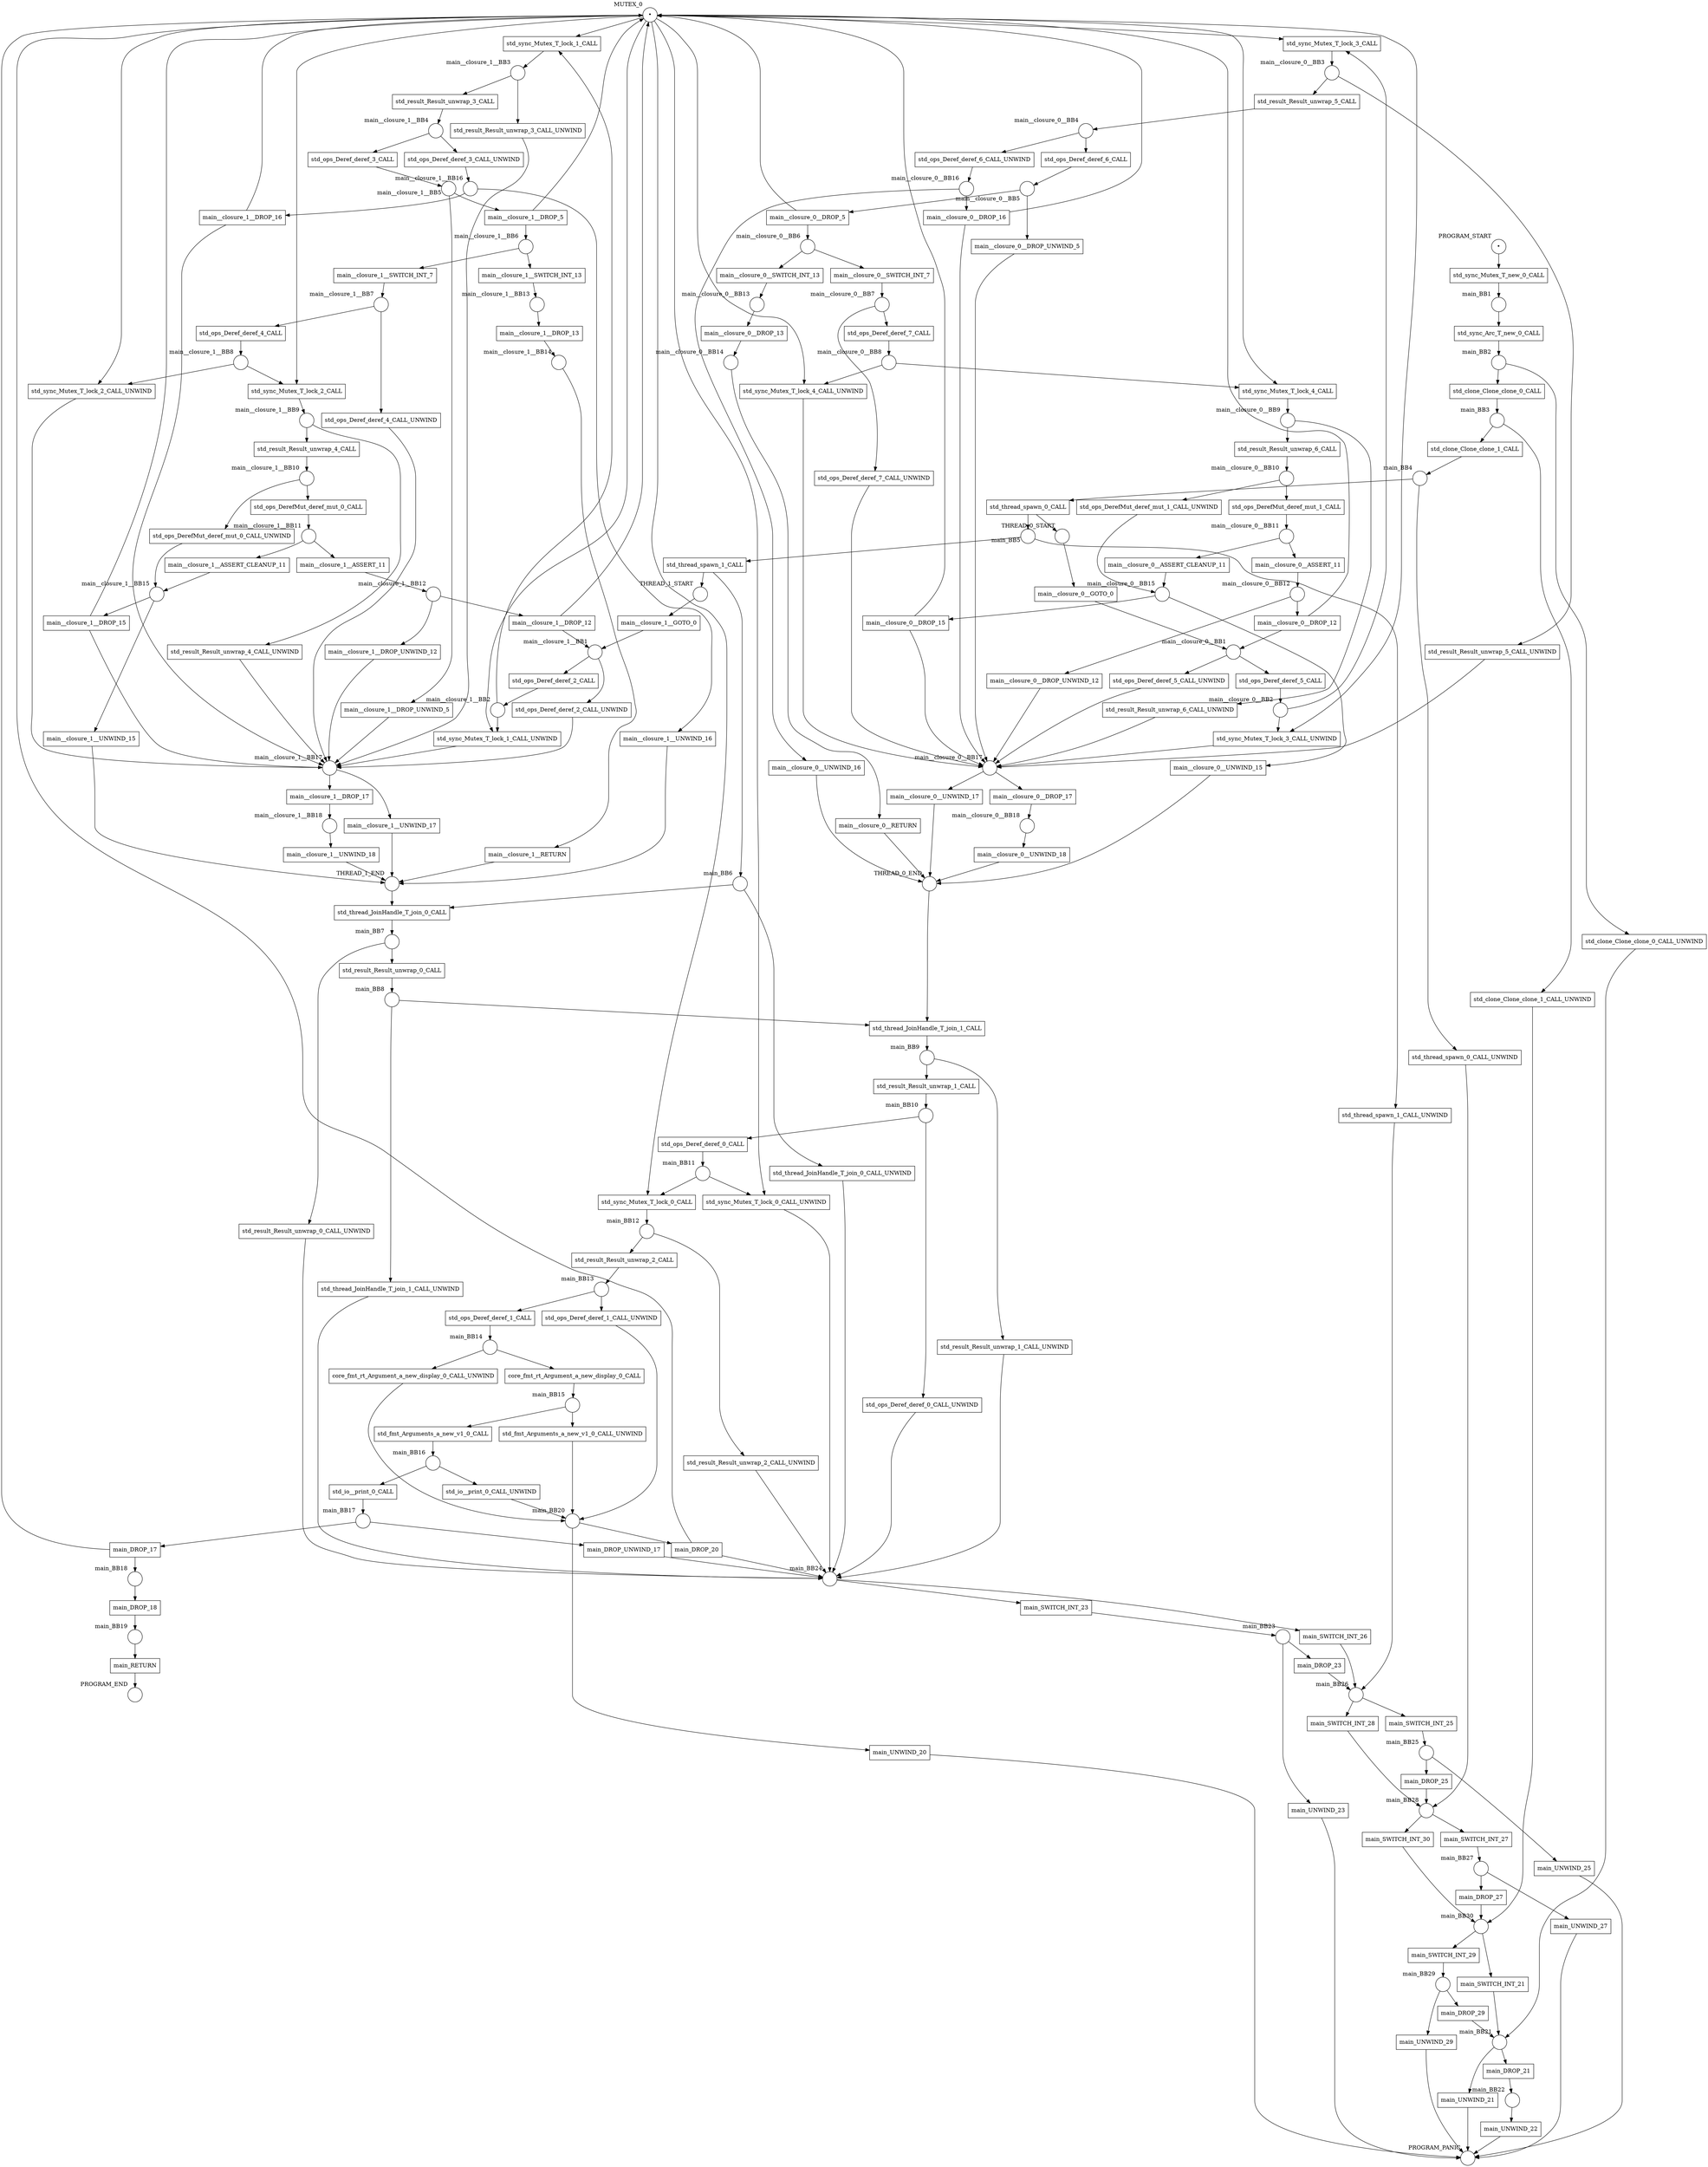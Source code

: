 digraph petrinet {
    MUTEX_0 [shape="circle" xlabel="MUTEX_0" label="•"];
    PROGRAM_END [shape="circle" xlabel="PROGRAM_END" label=""];
    PROGRAM_PANIC [shape="circle" xlabel="PROGRAM_PANIC" label=""];
    PROGRAM_START [shape="circle" xlabel="PROGRAM_START" label="•"];
    THREAD_0_END [shape="circle" xlabel="THREAD_0_END" label=""];
    THREAD_0_START [shape="circle" xlabel="THREAD_0_START" label=""];
    THREAD_1_END [shape="circle" xlabel="THREAD_1_END" label=""];
    THREAD_1_START [shape="circle" xlabel="THREAD_1_START" label=""];
    main_BB1 [shape="circle" xlabel="main_BB1" label=""];
    main_BB10 [shape="circle" xlabel="main_BB10" label=""];
    main_BB11 [shape="circle" xlabel="main_BB11" label=""];
    main_BB12 [shape="circle" xlabel="main_BB12" label=""];
    main_BB13 [shape="circle" xlabel="main_BB13" label=""];
    main_BB14 [shape="circle" xlabel="main_BB14" label=""];
    main_BB15 [shape="circle" xlabel="main_BB15" label=""];
    main_BB16 [shape="circle" xlabel="main_BB16" label=""];
    main_BB17 [shape="circle" xlabel="main_BB17" label=""];
    main_BB18 [shape="circle" xlabel="main_BB18" label=""];
    main_BB19 [shape="circle" xlabel="main_BB19" label=""];
    main_BB2 [shape="circle" xlabel="main_BB2" label=""];
    main_BB20 [shape="circle" xlabel="main_BB20" label=""];
    main_BB21 [shape="circle" xlabel="main_BB21" label=""];
    main_BB22 [shape="circle" xlabel="main_BB22" label=""];
    main_BB23 [shape="circle" xlabel="main_BB23" label=""];
    main_BB24 [shape="circle" xlabel="main_BB24" label=""];
    main_BB25 [shape="circle" xlabel="main_BB25" label=""];
    main_BB26 [shape="circle" xlabel="main_BB26" label=""];
    main_BB27 [shape="circle" xlabel="main_BB27" label=""];
    main_BB28 [shape="circle" xlabel="main_BB28" label=""];
    main_BB29 [shape="circle" xlabel="main_BB29" label=""];
    main_BB3 [shape="circle" xlabel="main_BB3" label=""];
    main_BB30 [shape="circle" xlabel="main_BB30" label=""];
    main_BB4 [shape="circle" xlabel="main_BB4" label=""];
    main_BB5 [shape="circle" xlabel="main_BB5" label=""];
    main_BB6 [shape="circle" xlabel="main_BB6" label=""];
    main_BB7 [shape="circle" xlabel="main_BB7" label=""];
    main_BB8 [shape="circle" xlabel="main_BB8" label=""];
    main_BB9 [shape="circle" xlabel="main_BB9" label=""];
    main__closure_0__BB1 [shape="circle" xlabel="main__closure_0__BB1" label=""];
    main__closure_0__BB10 [shape="circle" xlabel="main__closure_0__BB10" label=""];
    main__closure_0__BB11 [shape="circle" xlabel="main__closure_0__BB11" label=""];
    main__closure_0__BB12 [shape="circle" xlabel="main__closure_0__BB12" label=""];
    main__closure_0__BB13 [shape="circle" xlabel="main__closure_0__BB13" label=""];
    main__closure_0__BB14 [shape="circle" xlabel="main__closure_0__BB14" label=""];
    main__closure_0__BB15 [shape="circle" xlabel="main__closure_0__BB15" label=""];
    main__closure_0__BB16 [shape="circle" xlabel="main__closure_0__BB16" label=""];
    main__closure_0__BB17 [shape="circle" xlabel="main__closure_0__BB17" label=""];
    main__closure_0__BB18 [shape="circle" xlabel="main__closure_0__BB18" label=""];
    main__closure_0__BB2 [shape="circle" xlabel="main__closure_0__BB2" label=""];
    main__closure_0__BB3 [shape="circle" xlabel="main__closure_0__BB3" label=""];
    main__closure_0__BB4 [shape="circle" xlabel="main__closure_0__BB4" label=""];
    main__closure_0__BB5 [shape="circle" xlabel="main__closure_0__BB5" label=""];
    main__closure_0__BB6 [shape="circle" xlabel="main__closure_0__BB6" label=""];
    main__closure_0__BB7 [shape="circle" xlabel="main__closure_0__BB7" label=""];
    main__closure_0__BB8 [shape="circle" xlabel="main__closure_0__BB8" label=""];
    main__closure_0__BB9 [shape="circle" xlabel="main__closure_0__BB9" label=""];
    main__closure_1__BB1 [shape="circle" xlabel="main__closure_1__BB1" label=""];
    main__closure_1__BB10 [shape="circle" xlabel="main__closure_1__BB10" label=""];
    main__closure_1__BB11 [shape="circle" xlabel="main__closure_1__BB11" label=""];
    main__closure_1__BB12 [shape="circle" xlabel="main__closure_1__BB12" label=""];
    main__closure_1__BB13 [shape="circle" xlabel="main__closure_1__BB13" label=""];
    main__closure_1__BB14 [shape="circle" xlabel="main__closure_1__BB14" label=""];
    main__closure_1__BB15 [shape="circle" xlabel="main__closure_1__BB15" label=""];
    main__closure_1__BB16 [shape="circle" xlabel="main__closure_1__BB16" label=""];
    main__closure_1__BB17 [shape="circle" xlabel="main__closure_1__BB17" label=""];
    main__closure_1__BB18 [shape="circle" xlabel="main__closure_1__BB18" label=""];
    main__closure_1__BB2 [shape="circle" xlabel="main__closure_1__BB2" label=""];
    main__closure_1__BB3 [shape="circle" xlabel="main__closure_1__BB3" label=""];
    main__closure_1__BB4 [shape="circle" xlabel="main__closure_1__BB4" label=""];
    main__closure_1__BB5 [shape="circle" xlabel="main__closure_1__BB5" label=""];
    main__closure_1__BB6 [shape="circle" xlabel="main__closure_1__BB6" label=""];
    main__closure_1__BB7 [shape="circle" xlabel="main__closure_1__BB7" label=""];
    main__closure_1__BB8 [shape="circle" xlabel="main__closure_1__BB8" label=""];
    main__closure_1__BB9 [shape="circle" xlabel="main__closure_1__BB9" label=""];
    core_fmt_rt_Argument_a_new_display_0_CALL [shape="box" xlabel="" label="core_fmt_rt_Argument_a_new_display_0_CALL"];
    core_fmt_rt_Argument_a_new_display_0_CALL_UNWIND [shape="box" xlabel="" label="core_fmt_rt_Argument_a_new_display_0_CALL_UNWIND"];
    main_DROP_17 [shape="box" xlabel="" label="main_DROP_17"];
    main_DROP_18 [shape="box" xlabel="" label="main_DROP_18"];
    main_DROP_20 [shape="box" xlabel="" label="main_DROP_20"];
    main_DROP_21 [shape="box" xlabel="" label="main_DROP_21"];
    main_DROP_23 [shape="box" xlabel="" label="main_DROP_23"];
    main_DROP_25 [shape="box" xlabel="" label="main_DROP_25"];
    main_DROP_27 [shape="box" xlabel="" label="main_DROP_27"];
    main_DROP_29 [shape="box" xlabel="" label="main_DROP_29"];
    main_DROP_UNWIND_17 [shape="box" xlabel="" label="main_DROP_UNWIND_17"];
    main_RETURN [shape="box" xlabel="" label="main_RETURN"];
    main_SWITCH_INT_21 [shape="box" xlabel="" label="main_SWITCH_INT_21"];
    main_SWITCH_INT_23 [shape="box" xlabel="" label="main_SWITCH_INT_23"];
    main_SWITCH_INT_25 [shape="box" xlabel="" label="main_SWITCH_INT_25"];
    main_SWITCH_INT_26 [shape="box" xlabel="" label="main_SWITCH_INT_26"];
    main_SWITCH_INT_27 [shape="box" xlabel="" label="main_SWITCH_INT_27"];
    main_SWITCH_INT_28 [shape="box" xlabel="" label="main_SWITCH_INT_28"];
    main_SWITCH_INT_29 [shape="box" xlabel="" label="main_SWITCH_INT_29"];
    main_SWITCH_INT_30 [shape="box" xlabel="" label="main_SWITCH_INT_30"];
    main_UNWIND_20 [shape="box" xlabel="" label="main_UNWIND_20"];
    main_UNWIND_21 [shape="box" xlabel="" label="main_UNWIND_21"];
    main_UNWIND_22 [shape="box" xlabel="" label="main_UNWIND_22"];
    main_UNWIND_23 [shape="box" xlabel="" label="main_UNWIND_23"];
    main_UNWIND_25 [shape="box" xlabel="" label="main_UNWIND_25"];
    main_UNWIND_27 [shape="box" xlabel="" label="main_UNWIND_27"];
    main_UNWIND_29 [shape="box" xlabel="" label="main_UNWIND_29"];
    main__closure_0__ASSERT_11 [shape="box" xlabel="" label="main__closure_0__ASSERT_11"];
    main__closure_0__ASSERT_CLEANUP_11 [shape="box" xlabel="" label="main__closure_0__ASSERT_CLEANUP_11"];
    main__closure_0__DROP_12 [shape="box" xlabel="" label="main__closure_0__DROP_12"];
    main__closure_0__DROP_13 [shape="box" xlabel="" label="main__closure_0__DROP_13"];
    main__closure_0__DROP_15 [shape="box" xlabel="" label="main__closure_0__DROP_15"];
    main__closure_0__DROP_16 [shape="box" xlabel="" label="main__closure_0__DROP_16"];
    main__closure_0__DROP_17 [shape="box" xlabel="" label="main__closure_0__DROP_17"];
    main__closure_0__DROP_5 [shape="box" xlabel="" label="main__closure_0__DROP_5"];
    main__closure_0__DROP_UNWIND_12 [shape="box" xlabel="" label="main__closure_0__DROP_UNWIND_12"];
    main__closure_0__DROP_UNWIND_5 [shape="box" xlabel="" label="main__closure_0__DROP_UNWIND_5"];
    main__closure_0__GOTO_0 [shape="box" xlabel="" label="main__closure_0__GOTO_0"];
    main__closure_0__RETURN [shape="box" xlabel="" label="main__closure_0__RETURN"];
    main__closure_0__SWITCH_INT_13 [shape="box" xlabel="" label="main__closure_0__SWITCH_INT_13"];
    main__closure_0__SWITCH_INT_7 [shape="box" xlabel="" label="main__closure_0__SWITCH_INT_7"];
    main__closure_0__UNWIND_15 [shape="box" xlabel="" label="main__closure_0__UNWIND_15"];
    main__closure_0__UNWIND_16 [shape="box" xlabel="" label="main__closure_0__UNWIND_16"];
    main__closure_0__UNWIND_17 [shape="box" xlabel="" label="main__closure_0__UNWIND_17"];
    main__closure_0__UNWIND_18 [shape="box" xlabel="" label="main__closure_0__UNWIND_18"];
    main__closure_1__ASSERT_11 [shape="box" xlabel="" label="main__closure_1__ASSERT_11"];
    main__closure_1__ASSERT_CLEANUP_11 [shape="box" xlabel="" label="main__closure_1__ASSERT_CLEANUP_11"];
    main__closure_1__DROP_12 [shape="box" xlabel="" label="main__closure_1__DROP_12"];
    main__closure_1__DROP_13 [shape="box" xlabel="" label="main__closure_1__DROP_13"];
    main__closure_1__DROP_15 [shape="box" xlabel="" label="main__closure_1__DROP_15"];
    main__closure_1__DROP_16 [shape="box" xlabel="" label="main__closure_1__DROP_16"];
    main__closure_1__DROP_17 [shape="box" xlabel="" label="main__closure_1__DROP_17"];
    main__closure_1__DROP_5 [shape="box" xlabel="" label="main__closure_1__DROP_5"];
    main__closure_1__DROP_UNWIND_12 [shape="box" xlabel="" label="main__closure_1__DROP_UNWIND_12"];
    main__closure_1__DROP_UNWIND_5 [shape="box" xlabel="" label="main__closure_1__DROP_UNWIND_5"];
    main__closure_1__GOTO_0 [shape="box" xlabel="" label="main__closure_1__GOTO_0"];
    main__closure_1__RETURN [shape="box" xlabel="" label="main__closure_1__RETURN"];
    main__closure_1__SWITCH_INT_13 [shape="box" xlabel="" label="main__closure_1__SWITCH_INT_13"];
    main__closure_1__SWITCH_INT_7 [shape="box" xlabel="" label="main__closure_1__SWITCH_INT_7"];
    main__closure_1__UNWIND_15 [shape="box" xlabel="" label="main__closure_1__UNWIND_15"];
    main__closure_1__UNWIND_16 [shape="box" xlabel="" label="main__closure_1__UNWIND_16"];
    main__closure_1__UNWIND_17 [shape="box" xlabel="" label="main__closure_1__UNWIND_17"];
    main__closure_1__UNWIND_18 [shape="box" xlabel="" label="main__closure_1__UNWIND_18"];
    std_clone_Clone_clone_0_CALL [shape="box" xlabel="" label="std_clone_Clone_clone_0_CALL"];
    std_clone_Clone_clone_0_CALL_UNWIND [shape="box" xlabel="" label="std_clone_Clone_clone_0_CALL_UNWIND"];
    std_clone_Clone_clone_1_CALL [shape="box" xlabel="" label="std_clone_Clone_clone_1_CALL"];
    std_clone_Clone_clone_1_CALL_UNWIND [shape="box" xlabel="" label="std_clone_Clone_clone_1_CALL_UNWIND"];
    std_fmt_Arguments_a_new_v1_0_CALL [shape="box" xlabel="" label="std_fmt_Arguments_a_new_v1_0_CALL"];
    std_fmt_Arguments_a_new_v1_0_CALL_UNWIND [shape="box" xlabel="" label="std_fmt_Arguments_a_new_v1_0_CALL_UNWIND"];
    std_io__print_0_CALL [shape="box" xlabel="" label="std_io__print_0_CALL"];
    std_io__print_0_CALL_UNWIND [shape="box" xlabel="" label="std_io__print_0_CALL_UNWIND"];
    std_ops_DerefMut_deref_mut_0_CALL [shape="box" xlabel="" label="std_ops_DerefMut_deref_mut_0_CALL"];
    std_ops_DerefMut_deref_mut_0_CALL_UNWIND [shape="box" xlabel="" label="std_ops_DerefMut_deref_mut_0_CALL_UNWIND"];
    std_ops_DerefMut_deref_mut_1_CALL [shape="box" xlabel="" label="std_ops_DerefMut_deref_mut_1_CALL"];
    std_ops_DerefMut_deref_mut_1_CALL_UNWIND [shape="box" xlabel="" label="std_ops_DerefMut_deref_mut_1_CALL_UNWIND"];
    std_ops_Deref_deref_0_CALL [shape="box" xlabel="" label="std_ops_Deref_deref_0_CALL"];
    std_ops_Deref_deref_0_CALL_UNWIND [shape="box" xlabel="" label="std_ops_Deref_deref_0_CALL_UNWIND"];
    std_ops_Deref_deref_1_CALL [shape="box" xlabel="" label="std_ops_Deref_deref_1_CALL"];
    std_ops_Deref_deref_1_CALL_UNWIND [shape="box" xlabel="" label="std_ops_Deref_deref_1_CALL_UNWIND"];
    std_ops_Deref_deref_2_CALL [shape="box" xlabel="" label="std_ops_Deref_deref_2_CALL"];
    std_ops_Deref_deref_2_CALL_UNWIND [shape="box" xlabel="" label="std_ops_Deref_deref_2_CALL_UNWIND"];
    std_ops_Deref_deref_3_CALL [shape="box" xlabel="" label="std_ops_Deref_deref_3_CALL"];
    std_ops_Deref_deref_3_CALL_UNWIND [shape="box" xlabel="" label="std_ops_Deref_deref_3_CALL_UNWIND"];
    std_ops_Deref_deref_4_CALL [shape="box" xlabel="" label="std_ops_Deref_deref_4_CALL"];
    std_ops_Deref_deref_4_CALL_UNWIND [shape="box" xlabel="" label="std_ops_Deref_deref_4_CALL_UNWIND"];
    std_ops_Deref_deref_5_CALL [shape="box" xlabel="" label="std_ops_Deref_deref_5_CALL"];
    std_ops_Deref_deref_5_CALL_UNWIND [shape="box" xlabel="" label="std_ops_Deref_deref_5_CALL_UNWIND"];
    std_ops_Deref_deref_6_CALL [shape="box" xlabel="" label="std_ops_Deref_deref_6_CALL"];
    std_ops_Deref_deref_6_CALL_UNWIND [shape="box" xlabel="" label="std_ops_Deref_deref_6_CALL_UNWIND"];
    std_ops_Deref_deref_7_CALL [shape="box" xlabel="" label="std_ops_Deref_deref_7_CALL"];
    std_ops_Deref_deref_7_CALL_UNWIND [shape="box" xlabel="" label="std_ops_Deref_deref_7_CALL_UNWIND"];
    std_result_Result_unwrap_0_CALL [shape="box" xlabel="" label="std_result_Result_unwrap_0_CALL"];
    std_result_Result_unwrap_0_CALL_UNWIND [shape="box" xlabel="" label="std_result_Result_unwrap_0_CALL_UNWIND"];
    std_result_Result_unwrap_1_CALL [shape="box" xlabel="" label="std_result_Result_unwrap_1_CALL"];
    std_result_Result_unwrap_1_CALL_UNWIND [shape="box" xlabel="" label="std_result_Result_unwrap_1_CALL_UNWIND"];
    std_result_Result_unwrap_2_CALL [shape="box" xlabel="" label="std_result_Result_unwrap_2_CALL"];
    std_result_Result_unwrap_2_CALL_UNWIND [shape="box" xlabel="" label="std_result_Result_unwrap_2_CALL_UNWIND"];
    std_result_Result_unwrap_3_CALL [shape="box" xlabel="" label="std_result_Result_unwrap_3_CALL"];
    std_result_Result_unwrap_3_CALL_UNWIND [shape="box" xlabel="" label="std_result_Result_unwrap_3_CALL_UNWIND"];
    std_result_Result_unwrap_4_CALL [shape="box" xlabel="" label="std_result_Result_unwrap_4_CALL"];
    std_result_Result_unwrap_4_CALL_UNWIND [shape="box" xlabel="" label="std_result_Result_unwrap_4_CALL_UNWIND"];
    std_result_Result_unwrap_5_CALL [shape="box" xlabel="" label="std_result_Result_unwrap_5_CALL"];
    std_result_Result_unwrap_5_CALL_UNWIND [shape="box" xlabel="" label="std_result_Result_unwrap_5_CALL_UNWIND"];
    std_result_Result_unwrap_6_CALL [shape="box" xlabel="" label="std_result_Result_unwrap_6_CALL"];
    std_result_Result_unwrap_6_CALL_UNWIND [shape="box" xlabel="" label="std_result_Result_unwrap_6_CALL_UNWIND"];
    std_sync_Arc_T_new_0_CALL [shape="box" xlabel="" label="std_sync_Arc_T_new_0_CALL"];
    std_sync_Mutex_T_lock_0_CALL [shape="box" xlabel="" label="std_sync_Mutex_T_lock_0_CALL"];
    std_sync_Mutex_T_lock_0_CALL_UNWIND [shape="box" xlabel="" label="std_sync_Mutex_T_lock_0_CALL_UNWIND"];
    std_sync_Mutex_T_lock_1_CALL [shape="box" xlabel="" label="std_sync_Mutex_T_lock_1_CALL"];
    std_sync_Mutex_T_lock_1_CALL_UNWIND [shape="box" xlabel="" label="std_sync_Mutex_T_lock_1_CALL_UNWIND"];
    std_sync_Mutex_T_lock_2_CALL [shape="box" xlabel="" label="std_sync_Mutex_T_lock_2_CALL"];
    std_sync_Mutex_T_lock_2_CALL_UNWIND [shape="box" xlabel="" label="std_sync_Mutex_T_lock_2_CALL_UNWIND"];
    std_sync_Mutex_T_lock_3_CALL [shape="box" xlabel="" label="std_sync_Mutex_T_lock_3_CALL"];
    std_sync_Mutex_T_lock_3_CALL_UNWIND [shape="box" xlabel="" label="std_sync_Mutex_T_lock_3_CALL_UNWIND"];
    std_sync_Mutex_T_lock_4_CALL [shape="box" xlabel="" label="std_sync_Mutex_T_lock_4_CALL"];
    std_sync_Mutex_T_lock_4_CALL_UNWIND [shape="box" xlabel="" label="std_sync_Mutex_T_lock_4_CALL_UNWIND"];
    std_sync_Mutex_T_new_0_CALL [shape="box" xlabel="" label="std_sync_Mutex_T_new_0_CALL"];
    std_thread_JoinHandle_T_join_0_CALL [shape="box" xlabel="" label="std_thread_JoinHandle_T_join_0_CALL"];
    std_thread_JoinHandle_T_join_0_CALL_UNWIND [shape="box" xlabel="" label="std_thread_JoinHandle_T_join_0_CALL_UNWIND"];
    std_thread_JoinHandle_T_join_1_CALL [shape="box" xlabel="" label="std_thread_JoinHandle_T_join_1_CALL"];
    std_thread_JoinHandle_T_join_1_CALL_UNWIND [shape="box" xlabel="" label="std_thread_JoinHandle_T_join_1_CALL_UNWIND"];
    std_thread_spawn_0_CALL [shape="box" xlabel="" label="std_thread_spawn_0_CALL"];
    std_thread_spawn_0_CALL_UNWIND [shape="box" xlabel="" label="std_thread_spawn_0_CALL_UNWIND"];
    std_thread_spawn_1_CALL [shape="box" xlabel="" label="std_thread_spawn_1_CALL"];
    std_thread_spawn_1_CALL_UNWIND [shape="box" xlabel="" label="std_thread_spawn_1_CALL_UNWIND"];
    MUTEX_0 -> std_sync_Mutex_T_lock_0_CALL;
    MUTEX_0 -> std_sync_Mutex_T_lock_0_CALL_UNWIND;
    MUTEX_0 -> std_sync_Mutex_T_lock_1_CALL;
    MUTEX_0 -> std_sync_Mutex_T_lock_1_CALL_UNWIND;
    MUTEX_0 -> std_sync_Mutex_T_lock_2_CALL;
    MUTEX_0 -> std_sync_Mutex_T_lock_2_CALL_UNWIND;
    MUTEX_0 -> std_sync_Mutex_T_lock_3_CALL;
    MUTEX_0 -> std_sync_Mutex_T_lock_3_CALL_UNWIND;
    MUTEX_0 -> std_sync_Mutex_T_lock_4_CALL;
    MUTEX_0 -> std_sync_Mutex_T_lock_4_CALL_UNWIND;
    PROGRAM_START -> std_sync_Mutex_T_new_0_CALL;
    THREAD_0_END -> std_thread_JoinHandle_T_join_1_CALL;
    THREAD_0_START -> main__closure_0__GOTO_0;
    THREAD_1_END -> std_thread_JoinHandle_T_join_0_CALL;
    THREAD_1_START -> main__closure_1__GOTO_0;
    main_BB1 -> std_sync_Arc_T_new_0_CALL;
    main_BB10 -> std_ops_Deref_deref_0_CALL;
    main_BB10 -> std_ops_Deref_deref_0_CALL_UNWIND;
    main_BB11 -> std_sync_Mutex_T_lock_0_CALL;
    main_BB11 -> std_sync_Mutex_T_lock_0_CALL_UNWIND;
    main_BB12 -> std_result_Result_unwrap_2_CALL;
    main_BB12 -> std_result_Result_unwrap_2_CALL_UNWIND;
    main_BB13 -> std_ops_Deref_deref_1_CALL;
    main_BB13 -> std_ops_Deref_deref_1_CALL_UNWIND;
    main_BB14 -> core_fmt_rt_Argument_a_new_display_0_CALL;
    main_BB14 -> core_fmt_rt_Argument_a_new_display_0_CALL_UNWIND;
    main_BB15 -> std_fmt_Arguments_a_new_v1_0_CALL;
    main_BB15 -> std_fmt_Arguments_a_new_v1_0_CALL_UNWIND;
    main_BB16 -> std_io__print_0_CALL;
    main_BB16 -> std_io__print_0_CALL_UNWIND;
    main_BB17 -> main_DROP_17;
    main_BB17 -> main_DROP_UNWIND_17;
    main_BB18 -> main_DROP_18;
    main_BB19 -> main_RETURN;
    main_BB2 -> std_clone_Clone_clone_0_CALL;
    main_BB2 -> std_clone_Clone_clone_0_CALL_UNWIND;
    main_BB20 -> main_DROP_20;
    main_BB20 -> main_UNWIND_20;
    main_BB21 -> main_DROP_21;
    main_BB21 -> main_UNWIND_21;
    main_BB22 -> main_UNWIND_22;
    main_BB23 -> main_DROP_23;
    main_BB23 -> main_UNWIND_23;
    main_BB24 -> main_SWITCH_INT_23;
    main_BB24 -> main_SWITCH_INT_26;
    main_BB25 -> main_DROP_25;
    main_BB25 -> main_UNWIND_25;
    main_BB26 -> main_SWITCH_INT_25;
    main_BB26 -> main_SWITCH_INT_28;
    main_BB27 -> main_DROP_27;
    main_BB27 -> main_UNWIND_27;
    main_BB28 -> main_SWITCH_INT_27;
    main_BB28 -> main_SWITCH_INT_30;
    main_BB29 -> main_DROP_29;
    main_BB29 -> main_UNWIND_29;
    main_BB3 -> std_clone_Clone_clone_1_CALL;
    main_BB3 -> std_clone_Clone_clone_1_CALL_UNWIND;
    main_BB30 -> main_SWITCH_INT_21;
    main_BB30 -> main_SWITCH_INT_29;
    main_BB4 -> std_thread_spawn_0_CALL;
    main_BB4 -> std_thread_spawn_0_CALL_UNWIND;
    main_BB5 -> std_thread_spawn_1_CALL;
    main_BB5 -> std_thread_spawn_1_CALL_UNWIND;
    main_BB6 -> std_thread_JoinHandle_T_join_0_CALL;
    main_BB6 -> std_thread_JoinHandle_T_join_0_CALL_UNWIND;
    main_BB7 -> std_result_Result_unwrap_0_CALL;
    main_BB7 -> std_result_Result_unwrap_0_CALL_UNWIND;
    main_BB8 -> std_thread_JoinHandle_T_join_1_CALL;
    main_BB8 -> std_thread_JoinHandle_T_join_1_CALL_UNWIND;
    main_BB9 -> std_result_Result_unwrap_1_CALL;
    main_BB9 -> std_result_Result_unwrap_1_CALL_UNWIND;
    main__closure_0__BB1 -> std_ops_Deref_deref_5_CALL;
    main__closure_0__BB1 -> std_ops_Deref_deref_5_CALL_UNWIND;
    main__closure_0__BB10 -> std_ops_DerefMut_deref_mut_1_CALL;
    main__closure_0__BB10 -> std_ops_DerefMut_deref_mut_1_CALL_UNWIND;
    main__closure_0__BB11 -> main__closure_0__ASSERT_11;
    main__closure_0__BB11 -> main__closure_0__ASSERT_CLEANUP_11;
    main__closure_0__BB12 -> main__closure_0__DROP_12;
    main__closure_0__BB12 -> main__closure_0__DROP_UNWIND_12;
    main__closure_0__BB13 -> main__closure_0__DROP_13;
    main__closure_0__BB14 -> main__closure_0__RETURN;
    main__closure_0__BB15 -> main__closure_0__DROP_15;
    main__closure_0__BB15 -> main__closure_0__UNWIND_15;
    main__closure_0__BB16 -> main__closure_0__DROP_16;
    main__closure_0__BB16 -> main__closure_0__UNWIND_16;
    main__closure_0__BB17 -> main__closure_0__DROP_17;
    main__closure_0__BB17 -> main__closure_0__UNWIND_17;
    main__closure_0__BB18 -> main__closure_0__UNWIND_18;
    main__closure_0__BB2 -> std_sync_Mutex_T_lock_3_CALL;
    main__closure_0__BB2 -> std_sync_Mutex_T_lock_3_CALL_UNWIND;
    main__closure_0__BB3 -> std_result_Result_unwrap_5_CALL;
    main__closure_0__BB3 -> std_result_Result_unwrap_5_CALL_UNWIND;
    main__closure_0__BB4 -> std_ops_Deref_deref_6_CALL;
    main__closure_0__BB4 -> std_ops_Deref_deref_6_CALL_UNWIND;
    main__closure_0__BB5 -> main__closure_0__DROP_5;
    main__closure_0__BB5 -> main__closure_0__DROP_UNWIND_5;
    main__closure_0__BB6 -> main__closure_0__SWITCH_INT_13;
    main__closure_0__BB6 -> main__closure_0__SWITCH_INT_7;
    main__closure_0__BB7 -> std_ops_Deref_deref_7_CALL;
    main__closure_0__BB7 -> std_ops_Deref_deref_7_CALL_UNWIND;
    main__closure_0__BB8 -> std_sync_Mutex_T_lock_4_CALL;
    main__closure_0__BB8 -> std_sync_Mutex_T_lock_4_CALL_UNWIND;
    main__closure_0__BB9 -> std_result_Result_unwrap_6_CALL;
    main__closure_0__BB9 -> std_result_Result_unwrap_6_CALL_UNWIND;
    main__closure_1__BB1 -> std_ops_Deref_deref_2_CALL;
    main__closure_1__BB1 -> std_ops_Deref_deref_2_CALL_UNWIND;
    main__closure_1__BB10 -> std_ops_DerefMut_deref_mut_0_CALL;
    main__closure_1__BB10 -> std_ops_DerefMut_deref_mut_0_CALL_UNWIND;
    main__closure_1__BB11 -> main__closure_1__ASSERT_11;
    main__closure_1__BB11 -> main__closure_1__ASSERT_CLEANUP_11;
    main__closure_1__BB12 -> main__closure_1__DROP_12;
    main__closure_1__BB12 -> main__closure_1__DROP_UNWIND_12;
    main__closure_1__BB13 -> main__closure_1__DROP_13;
    main__closure_1__BB14 -> main__closure_1__RETURN;
    main__closure_1__BB15 -> main__closure_1__DROP_15;
    main__closure_1__BB15 -> main__closure_1__UNWIND_15;
    main__closure_1__BB16 -> main__closure_1__DROP_16;
    main__closure_1__BB16 -> main__closure_1__UNWIND_16;
    main__closure_1__BB17 -> main__closure_1__DROP_17;
    main__closure_1__BB17 -> main__closure_1__UNWIND_17;
    main__closure_1__BB18 -> main__closure_1__UNWIND_18;
    main__closure_1__BB2 -> std_sync_Mutex_T_lock_1_CALL;
    main__closure_1__BB2 -> std_sync_Mutex_T_lock_1_CALL_UNWIND;
    main__closure_1__BB3 -> std_result_Result_unwrap_3_CALL;
    main__closure_1__BB3 -> std_result_Result_unwrap_3_CALL_UNWIND;
    main__closure_1__BB4 -> std_ops_Deref_deref_3_CALL;
    main__closure_1__BB4 -> std_ops_Deref_deref_3_CALL_UNWIND;
    main__closure_1__BB5 -> main__closure_1__DROP_5;
    main__closure_1__BB5 -> main__closure_1__DROP_UNWIND_5;
    main__closure_1__BB6 -> main__closure_1__SWITCH_INT_13;
    main__closure_1__BB6 -> main__closure_1__SWITCH_INT_7;
    main__closure_1__BB7 -> std_ops_Deref_deref_4_CALL;
    main__closure_1__BB7 -> std_ops_Deref_deref_4_CALL_UNWIND;
    main__closure_1__BB8 -> std_sync_Mutex_T_lock_2_CALL;
    main__closure_1__BB8 -> std_sync_Mutex_T_lock_2_CALL_UNWIND;
    main__closure_1__BB9 -> std_result_Result_unwrap_4_CALL;
    main__closure_1__BB9 -> std_result_Result_unwrap_4_CALL_UNWIND;
    core_fmt_rt_Argument_a_new_display_0_CALL -> main_BB15;
    core_fmt_rt_Argument_a_new_display_0_CALL_UNWIND -> main_BB20;
    main_DROP_17 -> MUTEX_0;
    main_DROP_17 -> main_BB18;
    main_DROP_18 -> main_BB19;
    main_DROP_20 -> MUTEX_0;
    main_DROP_20 -> main_BB24;
    main_DROP_21 -> main_BB22;
    main_DROP_23 -> main_BB26;
    main_DROP_25 -> main_BB28;
    main_DROP_27 -> main_BB30;
    main_DROP_29 -> main_BB21;
    main_DROP_UNWIND_17 -> main_BB24;
    main_RETURN -> PROGRAM_END;
    main_SWITCH_INT_21 -> main_BB21;
    main_SWITCH_INT_23 -> main_BB23;
    main_SWITCH_INT_25 -> main_BB25;
    main_SWITCH_INT_26 -> main_BB26;
    main_SWITCH_INT_27 -> main_BB27;
    main_SWITCH_INT_28 -> main_BB28;
    main_SWITCH_INT_29 -> main_BB29;
    main_SWITCH_INT_30 -> main_BB30;
    main_UNWIND_20 -> PROGRAM_PANIC;
    main_UNWIND_21 -> PROGRAM_PANIC;
    main_UNWIND_22 -> PROGRAM_PANIC;
    main_UNWIND_23 -> PROGRAM_PANIC;
    main_UNWIND_25 -> PROGRAM_PANIC;
    main_UNWIND_27 -> PROGRAM_PANIC;
    main_UNWIND_29 -> PROGRAM_PANIC;
    main__closure_0__ASSERT_11 -> main__closure_0__BB12;
    main__closure_0__ASSERT_CLEANUP_11 -> main__closure_0__BB15;
    main__closure_0__DROP_12 -> MUTEX_0;
    main__closure_0__DROP_12 -> main__closure_0__BB1;
    main__closure_0__DROP_13 -> main__closure_0__BB14;
    main__closure_0__DROP_15 -> MUTEX_0;
    main__closure_0__DROP_15 -> main__closure_0__BB17;
    main__closure_0__DROP_16 -> MUTEX_0;
    main__closure_0__DROP_16 -> main__closure_0__BB17;
    main__closure_0__DROP_17 -> main__closure_0__BB18;
    main__closure_0__DROP_5 -> MUTEX_0;
    main__closure_0__DROP_5 -> main__closure_0__BB6;
    main__closure_0__DROP_UNWIND_12 -> main__closure_0__BB17;
    main__closure_0__DROP_UNWIND_5 -> main__closure_0__BB17;
    main__closure_0__GOTO_0 -> main__closure_0__BB1;
    main__closure_0__RETURN -> THREAD_0_END;
    main__closure_0__SWITCH_INT_13 -> main__closure_0__BB13;
    main__closure_0__SWITCH_INT_7 -> main__closure_0__BB7;
    main__closure_0__UNWIND_15 -> THREAD_0_END;
    main__closure_0__UNWIND_16 -> THREAD_0_END;
    main__closure_0__UNWIND_17 -> THREAD_0_END;
    main__closure_0__UNWIND_18 -> THREAD_0_END;
    main__closure_1__ASSERT_11 -> main__closure_1__BB12;
    main__closure_1__ASSERT_CLEANUP_11 -> main__closure_1__BB15;
    main__closure_1__DROP_12 -> MUTEX_0;
    main__closure_1__DROP_12 -> main__closure_1__BB1;
    main__closure_1__DROP_13 -> main__closure_1__BB14;
    main__closure_1__DROP_15 -> MUTEX_0;
    main__closure_1__DROP_15 -> main__closure_1__BB17;
    main__closure_1__DROP_16 -> MUTEX_0;
    main__closure_1__DROP_16 -> main__closure_1__BB17;
    main__closure_1__DROP_17 -> main__closure_1__BB18;
    main__closure_1__DROP_5 -> MUTEX_0;
    main__closure_1__DROP_5 -> main__closure_1__BB6;
    main__closure_1__DROP_UNWIND_12 -> main__closure_1__BB17;
    main__closure_1__DROP_UNWIND_5 -> main__closure_1__BB17;
    main__closure_1__GOTO_0 -> main__closure_1__BB1;
    main__closure_1__RETURN -> THREAD_1_END;
    main__closure_1__SWITCH_INT_13 -> main__closure_1__BB13;
    main__closure_1__SWITCH_INT_7 -> main__closure_1__BB7;
    main__closure_1__UNWIND_15 -> THREAD_1_END;
    main__closure_1__UNWIND_16 -> THREAD_1_END;
    main__closure_1__UNWIND_17 -> THREAD_1_END;
    main__closure_1__UNWIND_18 -> THREAD_1_END;
    std_clone_Clone_clone_0_CALL -> main_BB3;
    std_clone_Clone_clone_0_CALL_UNWIND -> main_BB21;
    std_clone_Clone_clone_1_CALL -> main_BB4;
    std_clone_Clone_clone_1_CALL_UNWIND -> main_BB30;
    std_fmt_Arguments_a_new_v1_0_CALL -> main_BB16;
    std_fmt_Arguments_a_new_v1_0_CALL_UNWIND -> main_BB20;
    std_io__print_0_CALL -> main_BB17;
    std_io__print_0_CALL_UNWIND -> main_BB20;
    std_ops_DerefMut_deref_mut_0_CALL -> main__closure_1__BB11;
    std_ops_DerefMut_deref_mut_0_CALL_UNWIND -> main__closure_1__BB15;
    std_ops_DerefMut_deref_mut_1_CALL -> main__closure_0__BB11;
    std_ops_DerefMut_deref_mut_1_CALL_UNWIND -> main__closure_0__BB15;
    std_ops_Deref_deref_0_CALL -> main_BB11;
    std_ops_Deref_deref_0_CALL_UNWIND -> main_BB24;
    std_ops_Deref_deref_1_CALL -> main_BB14;
    std_ops_Deref_deref_1_CALL_UNWIND -> main_BB20;
    std_ops_Deref_deref_2_CALL -> main__closure_1__BB2;
    std_ops_Deref_deref_2_CALL_UNWIND -> main__closure_1__BB17;
    std_ops_Deref_deref_3_CALL -> main__closure_1__BB5;
    std_ops_Deref_deref_3_CALL_UNWIND -> main__closure_1__BB16;
    std_ops_Deref_deref_4_CALL -> main__closure_1__BB8;
    std_ops_Deref_deref_4_CALL_UNWIND -> main__closure_1__BB17;
    std_ops_Deref_deref_5_CALL -> main__closure_0__BB2;
    std_ops_Deref_deref_5_CALL_UNWIND -> main__closure_0__BB17;
    std_ops_Deref_deref_6_CALL -> main__closure_0__BB5;
    std_ops_Deref_deref_6_CALL_UNWIND -> main__closure_0__BB16;
    std_ops_Deref_deref_7_CALL -> main__closure_0__BB8;
    std_ops_Deref_deref_7_CALL_UNWIND -> main__closure_0__BB17;
    std_result_Result_unwrap_0_CALL -> main_BB8;
    std_result_Result_unwrap_0_CALL_UNWIND -> main_BB24;
    std_result_Result_unwrap_1_CALL -> main_BB10;
    std_result_Result_unwrap_1_CALL_UNWIND -> main_BB24;
    std_result_Result_unwrap_2_CALL -> main_BB13;
    std_result_Result_unwrap_2_CALL_UNWIND -> main_BB24;
    std_result_Result_unwrap_3_CALL -> main__closure_1__BB4;
    std_result_Result_unwrap_3_CALL_UNWIND -> main__closure_1__BB17;
    std_result_Result_unwrap_4_CALL -> main__closure_1__BB10;
    std_result_Result_unwrap_4_CALL_UNWIND -> main__closure_1__BB17;
    std_result_Result_unwrap_5_CALL -> main__closure_0__BB4;
    std_result_Result_unwrap_5_CALL_UNWIND -> main__closure_0__BB17;
    std_result_Result_unwrap_6_CALL -> main__closure_0__BB10;
    std_result_Result_unwrap_6_CALL_UNWIND -> main__closure_0__BB17;
    std_sync_Arc_T_new_0_CALL -> main_BB2;
    std_sync_Mutex_T_lock_0_CALL -> main_BB12;
    std_sync_Mutex_T_lock_0_CALL_UNWIND -> main_BB24;
    std_sync_Mutex_T_lock_1_CALL -> main__closure_1__BB3;
    std_sync_Mutex_T_lock_1_CALL_UNWIND -> main__closure_1__BB17;
    std_sync_Mutex_T_lock_2_CALL -> main__closure_1__BB9;
    std_sync_Mutex_T_lock_2_CALL_UNWIND -> main__closure_1__BB17;
    std_sync_Mutex_T_lock_3_CALL -> main__closure_0__BB3;
    std_sync_Mutex_T_lock_3_CALL_UNWIND -> main__closure_0__BB17;
    std_sync_Mutex_T_lock_4_CALL -> main__closure_0__BB9;
    std_sync_Mutex_T_lock_4_CALL_UNWIND -> main__closure_0__BB17;
    std_sync_Mutex_T_new_0_CALL -> main_BB1;
    std_thread_JoinHandle_T_join_0_CALL -> main_BB7;
    std_thread_JoinHandle_T_join_0_CALL_UNWIND -> main_BB24;
    std_thread_JoinHandle_T_join_1_CALL -> main_BB9;
    std_thread_JoinHandle_T_join_1_CALL_UNWIND -> main_BB24;
    std_thread_spawn_0_CALL -> THREAD_0_START;
    std_thread_spawn_0_CALL -> main_BB5;
    std_thread_spawn_0_CALL_UNWIND -> main_BB28;
    std_thread_spawn_1_CALL -> THREAD_1_START;
    std_thread_spawn_1_CALL -> main_BB6;
    std_thread_spawn_1_CALL_UNWIND -> main_BB26;
}
